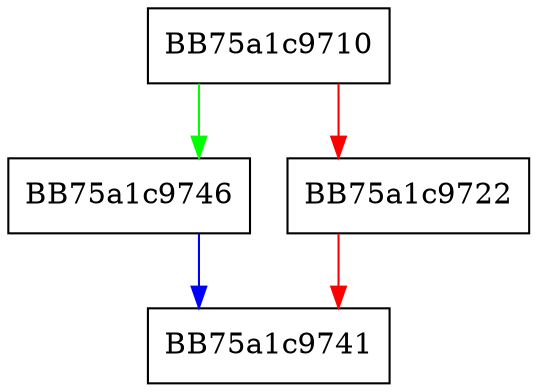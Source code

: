 digraph openBranch {
  node [shape="box"];
  graph [splines=ortho];
  BB75a1c9710 -> BB75a1c9746 [color="green"];
  BB75a1c9710 -> BB75a1c9722 [color="red"];
  BB75a1c9722 -> BB75a1c9741 [color="red"];
  BB75a1c9746 -> BB75a1c9741 [color="blue"];
}